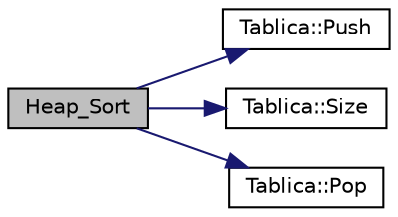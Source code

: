 digraph "Heap_Sort"
{
  edge [fontname="Helvetica",fontsize="10",labelfontname="Helvetica",labelfontsize="10"];
  node [fontname="Helvetica",fontsize="10",shape=record];
  rankdir="LR";
  Node1 [label="Heap_Sort",height=0.2,width=0.4,color="black", fillcolor="grey75", style="filled" fontcolor="black"];
  Node1 -> Node2 [color="midnightblue",fontsize="10",style="solid",fontname="Helvetica"];
  Node2 [label="Tablica::Push",height=0.2,width=0.4,color="black", fillcolor="white", style="filled",URL="$class_tablica.html#ae1af903a66629cd0d522eb9f2fd13116",tooltip="Definicja konstruktora Push . "];
  Node1 -> Node3 [color="midnightblue",fontsize="10",style="solid",fontname="Helvetica"];
  Node3 [label="Tablica::Size",height=0.2,width=0.4,color="black", fillcolor="white", style="filled",URL="$class_tablica.html#a8598f952095406441bfd2d20e76f175c",tooltip="Definicja metoda Size . "];
  Node1 -> Node4 [color="midnightblue",fontsize="10",style="solid",fontname="Helvetica"];
  Node4 [label="Tablica::Pop",height=0.2,width=0.4,color="black", fillcolor="white", style="filled",URL="$class_tablica.html#a6153881ffda3f5361c2d664622a4eff4",tooltip="Definicja metody Pop . "];
}
